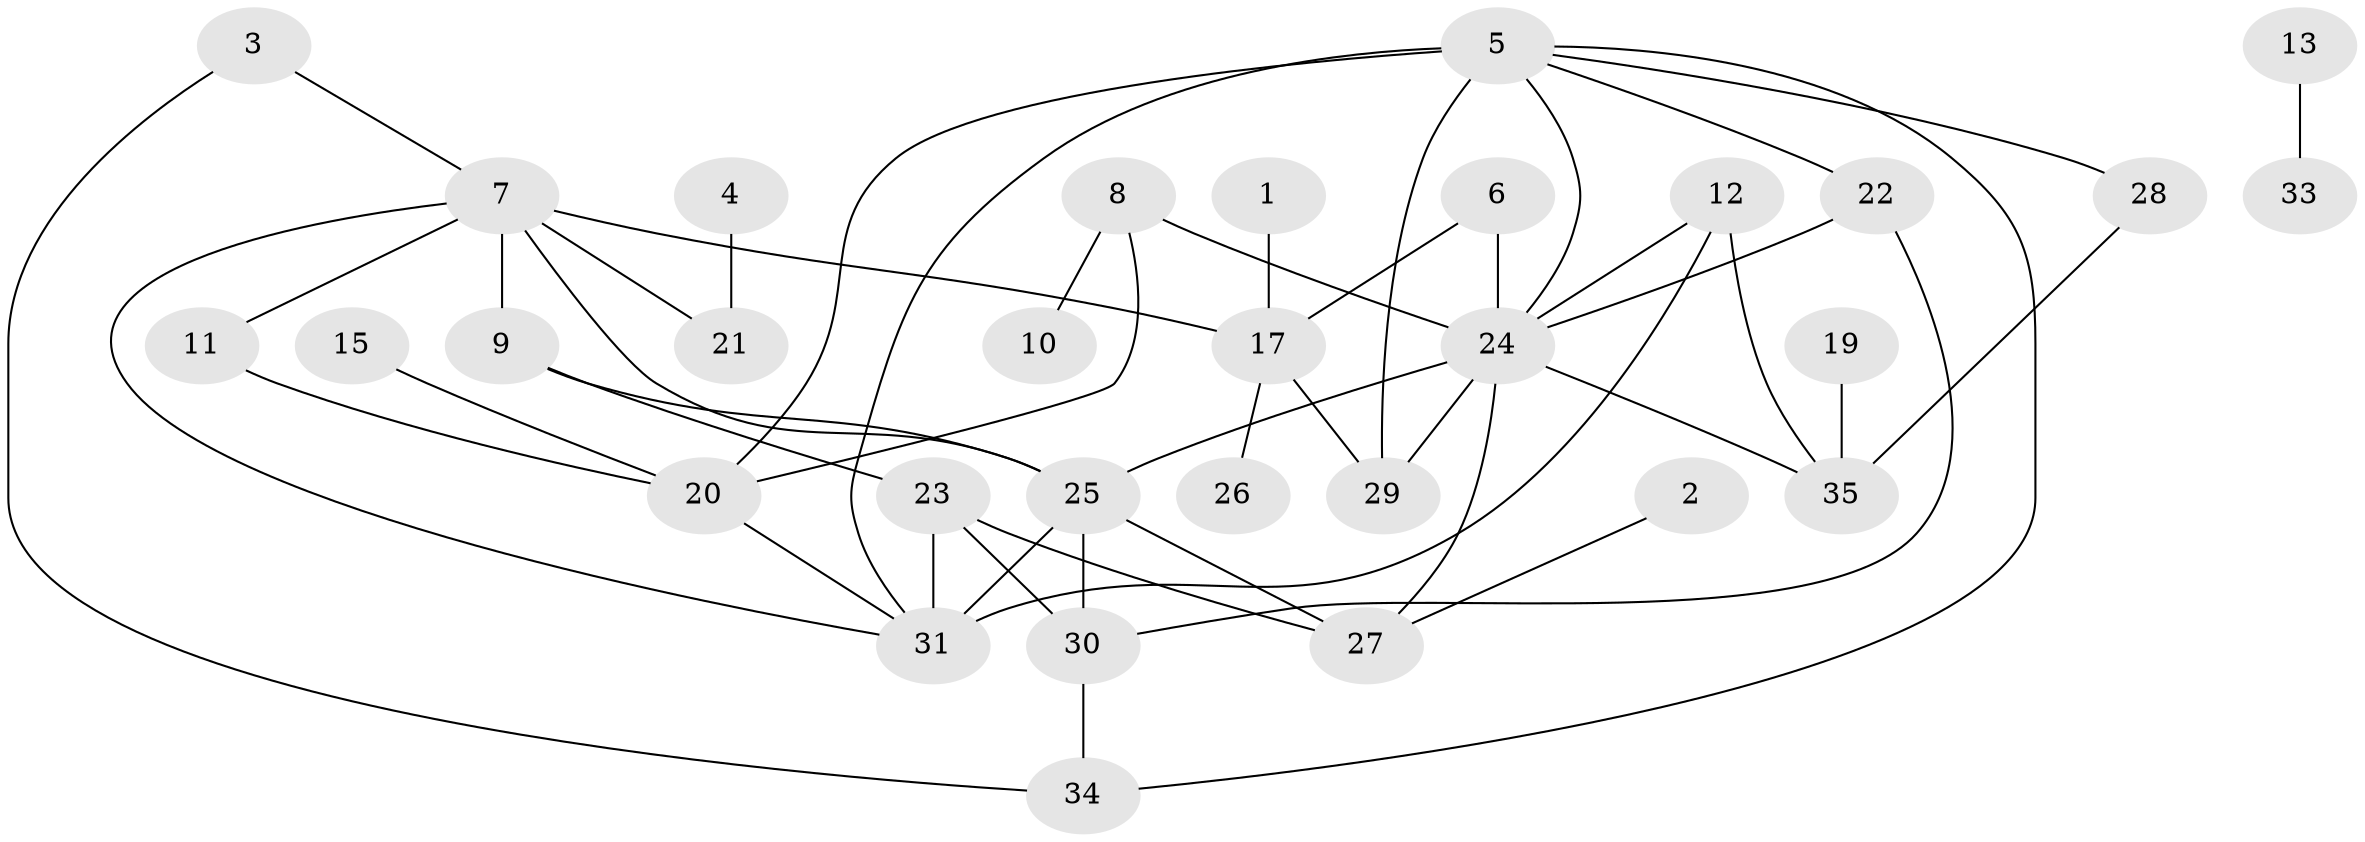 // original degree distribution, {3: 0.22857142857142856, 2: 0.2714285714285714, 1: 0.22857142857142856, 5: 0.08571428571428572, 6: 0.02857142857142857, 4: 0.11428571428571428, 0: 0.04285714285714286}
// Generated by graph-tools (version 1.1) at 2025/49/03/09/25 03:49:15]
// undirected, 31 vertices, 49 edges
graph export_dot {
graph [start="1"]
  node [color=gray90,style=filled];
  1;
  2;
  3;
  4;
  5;
  6;
  7;
  8;
  9;
  10;
  11;
  12;
  13;
  15;
  17;
  19;
  20;
  21;
  22;
  23;
  24;
  25;
  26;
  27;
  28;
  29;
  30;
  31;
  33;
  34;
  35;
  1 -- 17 [weight=1.0];
  2 -- 27 [weight=1.0];
  3 -- 7 [weight=1.0];
  3 -- 34 [weight=1.0];
  4 -- 21 [weight=1.0];
  5 -- 20 [weight=1.0];
  5 -- 22 [weight=1.0];
  5 -- 24 [weight=1.0];
  5 -- 28 [weight=1.0];
  5 -- 29 [weight=2.0];
  5 -- 31 [weight=1.0];
  5 -- 34 [weight=1.0];
  6 -- 17 [weight=1.0];
  6 -- 24 [weight=1.0];
  7 -- 9 [weight=1.0];
  7 -- 11 [weight=1.0];
  7 -- 17 [weight=1.0];
  7 -- 21 [weight=1.0];
  7 -- 25 [weight=1.0];
  7 -- 31 [weight=1.0];
  8 -- 10 [weight=1.0];
  8 -- 20 [weight=1.0];
  8 -- 24 [weight=1.0];
  9 -- 23 [weight=1.0];
  9 -- 25 [weight=1.0];
  11 -- 20 [weight=1.0];
  12 -- 24 [weight=1.0];
  12 -- 31 [weight=1.0];
  12 -- 35 [weight=1.0];
  13 -- 33 [weight=1.0];
  15 -- 20 [weight=1.0];
  17 -- 26 [weight=1.0];
  17 -- 29 [weight=1.0];
  19 -- 35 [weight=1.0];
  20 -- 31 [weight=1.0];
  22 -- 24 [weight=2.0];
  22 -- 30 [weight=1.0];
  23 -- 27 [weight=1.0];
  23 -- 30 [weight=1.0];
  23 -- 31 [weight=1.0];
  24 -- 25 [weight=1.0];
  24 -- 27 [weight=1.0];
  24 -- 29 [weight=1.0];
  24 -- 35 [weight=1.0];
  25 -- 27 [weight=1.0];
  25 -- 30 [weight=1.0];
  25 -- 31 [weight=2.0];
  28 -- 35 [weight=1.0];
  30 -- 34 [weight=1.0];
}
